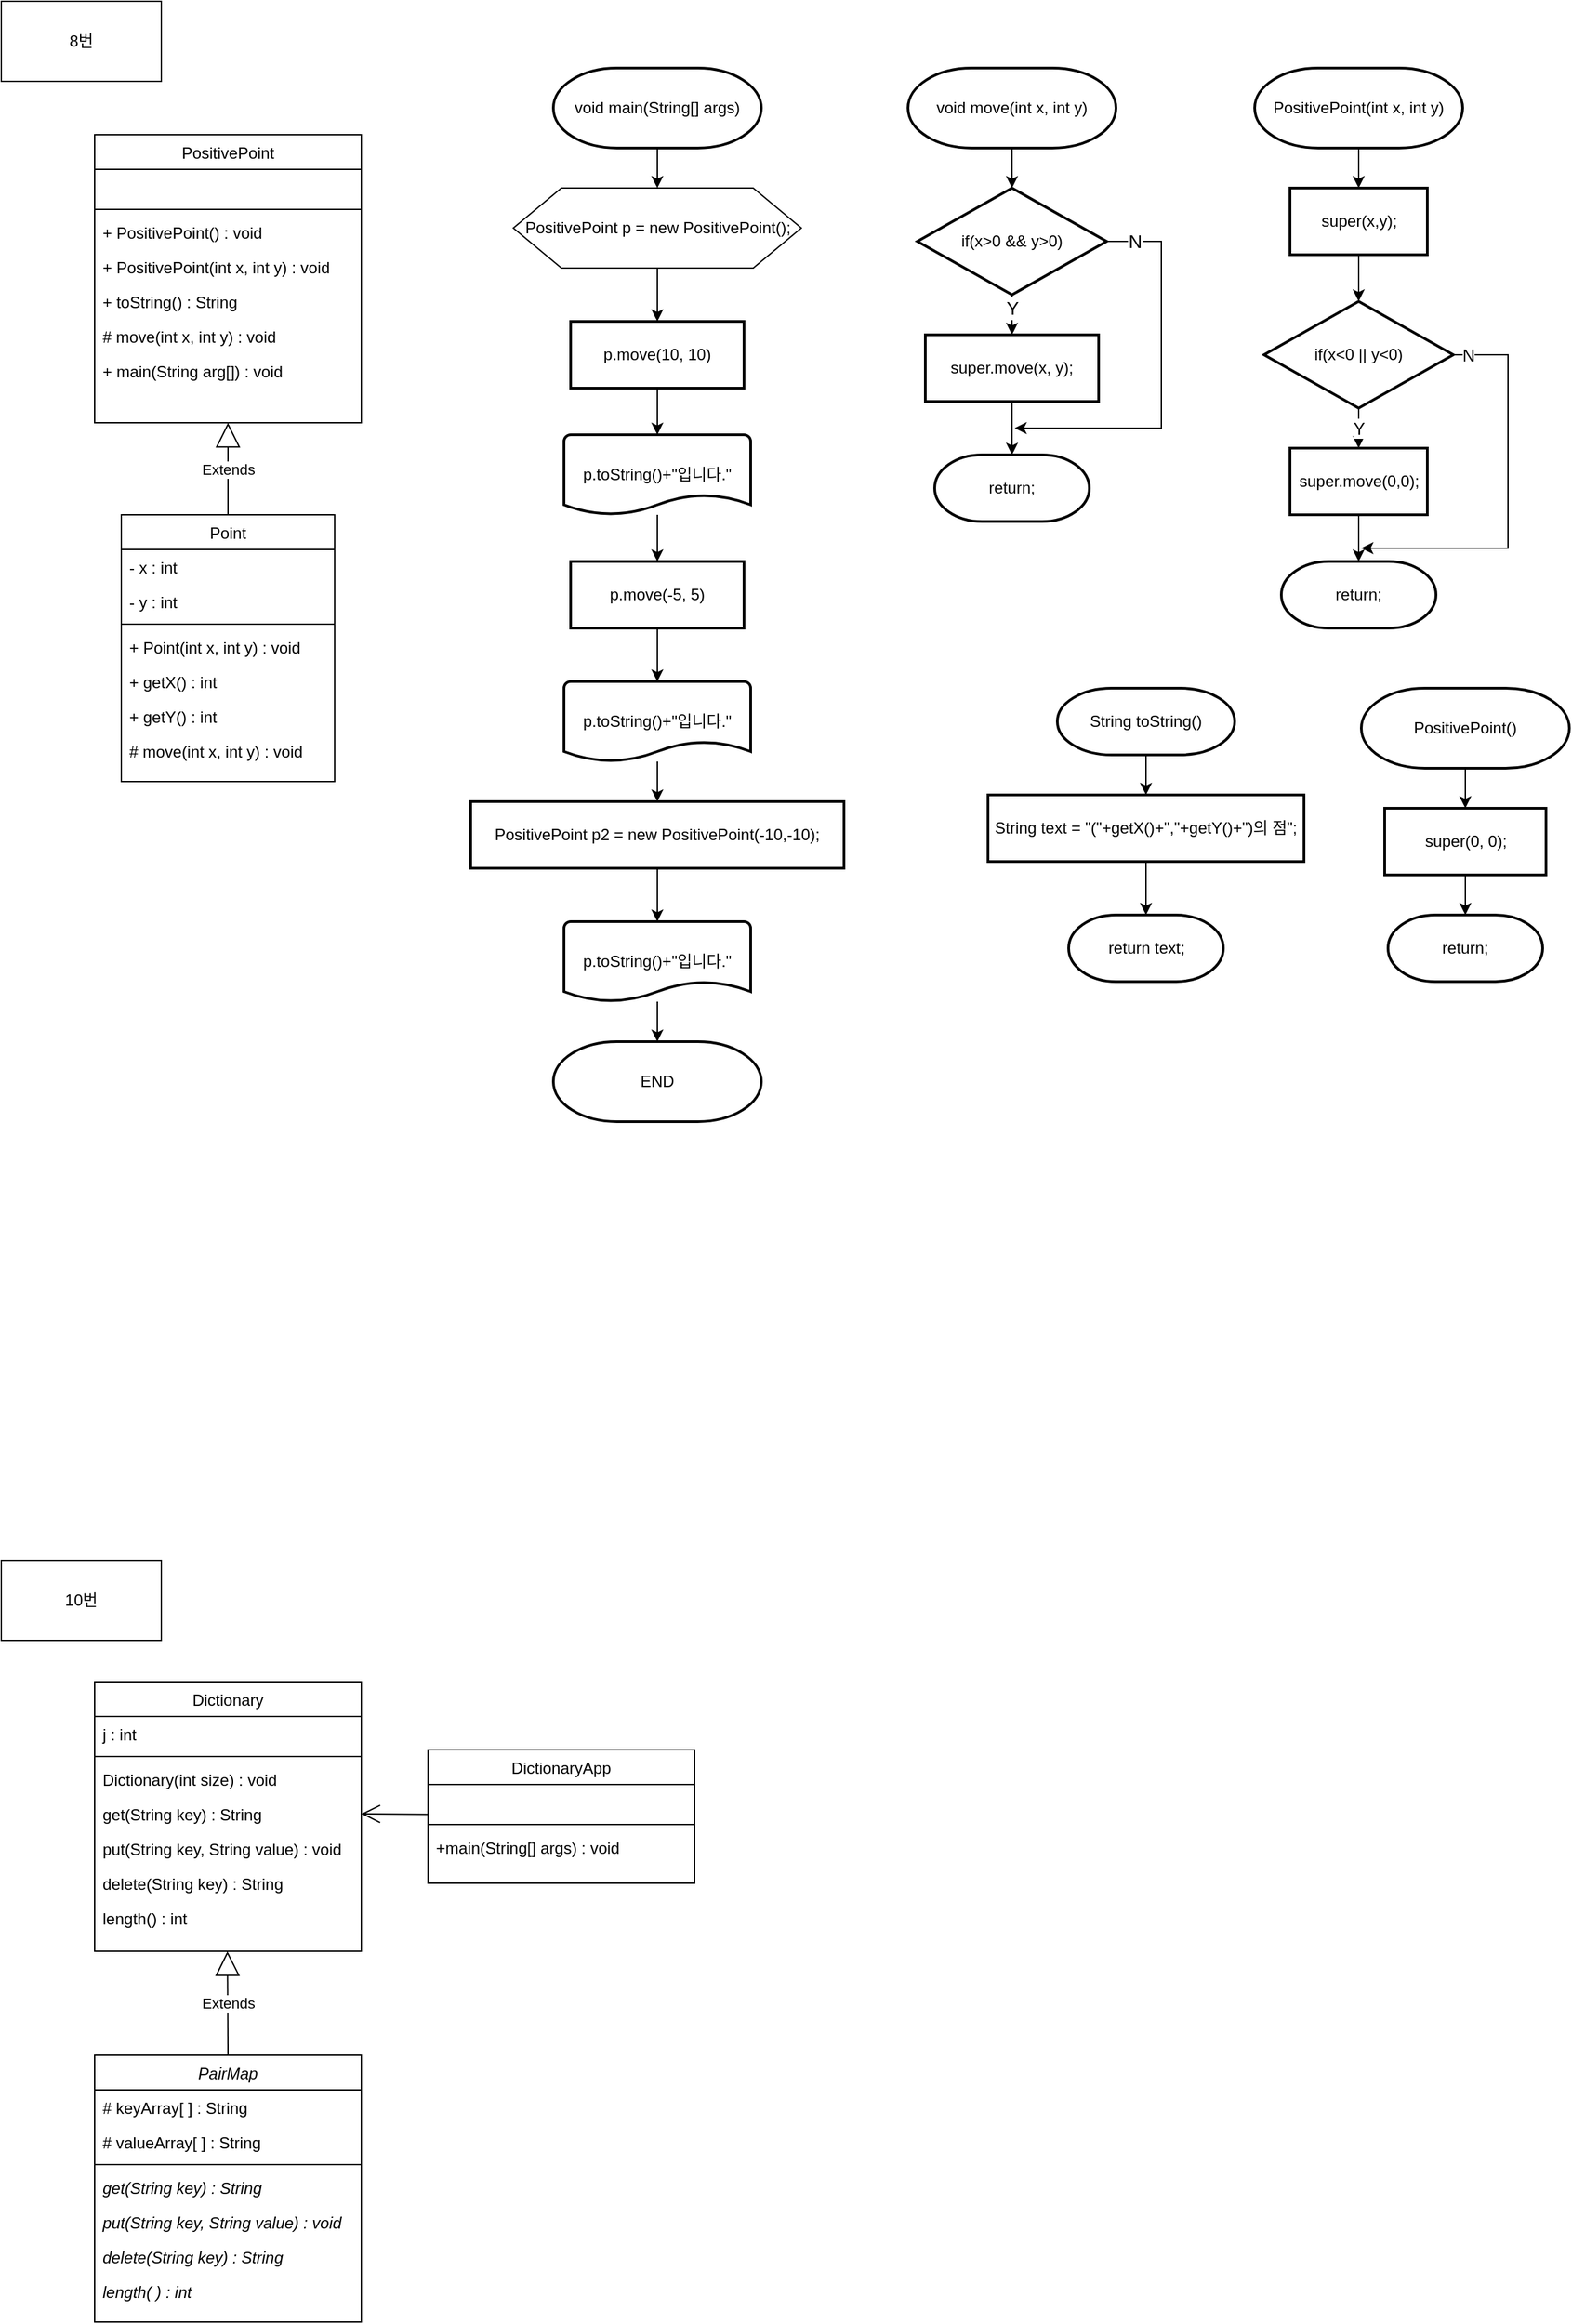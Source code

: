 <mxfile version="14.5.7" type="github">
  <diagram id="C5RBs43oDa-KdzZeNtuy" name="Page-1">
    <mxGraphModel dx="942" dy="719" grid="1" gridSize="10" guides="1" tooltips="1" connect="1" arrows="1" fold="1" page="1" pageScale="1" pageWidth="827" pageHeight="1169" math="0" shadow="0">
      <root>
        <mxCell id="WIyWlLk6GJQsqaUBKTNV-0" />
        <mxCell id="WIyWlLk6GJQsqaUBKTNV-1" parent="WIyWlLk6GJQsqaUBKTNV-0" />
        <mxCell id="zkfFHV4jXpPFQw0GAbJ--0" value="Point" style="swimlane;fontStyle=0;align=center;verticalAlign=top;childLayout=stackLayout;horizontal=1;startSize=26;horizontalStack=0;resizeParent=1;resizeLast=0;collapsible=1;marginBottom=0;rounded=0;shadow=0;strokeWidth=1;" parent="WIyWlLk6GJQsqaUBKTNV-1" vertex="1">
          <mxGeometry x="90" y="385" width="160" height="200" as="geometry">
            <mxRectangle x="230" y="140" width="160" height="26" as="alternateBounds" />
          </mxGeometry>
        </mxCell>
        <mxCell id="zkfFHV4jXpPFQw0GAbJ--1" value="- x : int" style="text;align=left;verticalAlign=top;spacingLeft=4;spacingRight=4;overflow=hidden;rotatable=0;points=[[0,0.5],[1,0.5]];portConstraint=eastwest;" parent="zkfFHV4jXpPFQw0GAbJ--0" vertex="1">
          <mxGeometry y="26" width="160" height="26" as="geometry" />
        </mxCell>
        <mxCell id="zkfFHV4jXpPFQw0GAbJ--2" value="- y : int" style="text;align=left;verticalAlign=top;spacingLeft=4;spacingRight=4;overflow=hidden;rotatable=0;points=[[0,0.5],[1,0.5]];portConstraint=eastwest;rounded=0;shadow=0;html=0;" parent="zkfFHV4jXpPFQw0GAbJ--0" vertex="1">
          <mxGeometry y="52" width="160" height="26" as="geometry" />
        </mxCell>
        <mxCell id="zkfFHV4jXpPFQw0GAbJ--4" value="" style="line;html=1;strokeWidth=1;align=left;verticalAlign=middle;spacingTop=-1;spacingLeft=3;spacingRight=3;rotatable=0;labelPosition=right;points=[];portConstraint=eastwest;" parent="zkfFHV4jXpPFQw0GAbJ--0" vertex="1">
          <mxGeometry y="78" width="160" height="8" as="geometry" />
        </mxCell>
        <mxCell id="zkfFHV4jXpPFQw0GAbJ--5" value="+ Point(int x, int y) : void" style="text;align=left;verticalAlign=top;spacingLeft=4;spacingRight=4;overflow=hidden;rotatable=0;points=[[0,0.5],[1,0.5]];portConstraint=eastwest;" parent="zkfFHV4jXpPFQw0GAbJ--0" vertex="1">
          <mxGeometry y="86" width="160" height="26" as="geometry" />
        </mxCell>
        <mxCell id="0k9gRMVNHn8rNFPeQq0J-1" value="+ getX() : int" style="text;align=left;verticalAlign=top;spacingLeft=4;spacingRight=4;overflow=hidden;rotatable=0;points=[[0,0.5],[1,0.5]];portConstraint=eastwest;" parent="zkfFHV4jXpPFQw0GAbJ--0" vertex="1">
          <mxGeometry y="112" width="160" height="26" as="geometry" />
        </mxCell>
        <mxCell id="0k9gRMVNHn8rNFPeQq0J-2" value="+ getY() : int" style="text;align=left;verticalAlign=top;spacingLeft=4;spacingRight=4;overflow=hidden;rotatable=0;points=[[0,0.5],[1,0.5]];portConstraint=eastwest;" parent="zkfFHV4jXpPFQw0GAbJ--0" vertex="1">
          <mxGeometry y="138" width="160" height="26" as="geometry" />
        </mxCell>
        <mxCell id="0k9gRMVNHn8rNFPeQq0J-0" value="# move(int x, int y) : void" style="text;align=left;verticalAlign=top;spacingLeft=4;spacingRight=4;overflow=hidden;rotatable=0;points=[[0,0.5],[1,0.5]];portConstraint=eastwest;" parent="zkfFHV4jXpPFQw0GAbJ--0" vertex="1">
          <mxGeometry y="164" width="160" height="26" as="geometry" />
        </mxCell>
        <mxCell id="0k9gRMVNHn8rNFPeQq0J-3" value="PositivePoint" style="swimlane;fontStyle=0;align=center;verticalAlign=top;childLayout=stackLayout;horizontal=1;startSize=26;horizontalStack=0;resizeParent=1;resizeLast=0;collapsible=1;marginBottom=0;rounded=0;shadow=0;strokeWidth=1;" parent="WIyWlLk6GJQsqaUBKTNV-1" vertex="1">
          <mxGeometry x="70" y="100" width="200" height="216" as="geometry">
            <mxRectangle x="230" y="140" width="160" height="26" as="alternateBounds" />
          </mxGeometry>
        </mxCell>
        <mxCell id="0k9gRMVNHn8rNFPeQq0J-5" value=" " style="text;align=left;verticalAlign=top;spacingLeft=4;spacingRight=4;overflow=hidden;rotatable=0;points=[[0,0.5],[1,0.5]];portConstraint=eastwest;rounded=0;shadow=0;html=0;" parent="0k9gRMVNHn8rNFPeQq0J-3" vertex="1">
          <mxGeometry y="26" width="200" height="26" as="geometry" />
        </mxCell>
        <mxCell id="0k9gRMVNHn8rNFPeQq0J-6" value="" style="line;html=1;strokeWidth=1;align=left;verticalAlign=middle;spacingTop=-1;spacingLeft=3;spacingRight=3;rotatable=0;labelPosition=right;points=[];portConstraint=eastwest;" parent="0k9gRMVNHn8rNFPeQq0J-3" vertex="1">
          <mxGeometry y="52" width="200" height="8" as="geometry" />
        </mxCell>
        <mxCell id="0k9gRMVNHn8rNFPeQq0J-7" value="+ PositivePoint() : void" style="text;align=left;verticalAlign=top;spacingLeft=4;spacingRight=4;overflow=hidden;rotatable=0;points=[[0,0.5],[1,0.5]];portConstraint=eastwest;" parent="0k9gRMVNHn8rNFPeQq0J-3" vertex="1">
          <mxGeometry y="60" width="200" height="26" as="geometry" />
        </mxCell>
        <mxCell id="0k9gRMVNHn8rNFPeQq0J-8" value="+ PositivePoint(int x, int y) : void" style="text;align=left;verticalAlign=top;spacingLeft=4;spacingRight=4;overflow=hidden;rotatable=0;points=[[0,0.5],[1,0.5]];portConstraint=eastwest;" parent="0k9gRMVNHn8rNFPeQq0J-3" vertex="1">
          <mxGeometry y="86" width="200" height="26" as="geometry" />
        </mxCell>
        <mxCell id="0k9gRMVNHn8rNFPeQq0J-9" value="+ toString() : String" style="text;align=left;verticalAlign=top;spacingLeft=4;spacingRight=4;overflow=hidden;rotatable=0;points=[[0,0.5],[1,0.5]];portConstraint=eastwest;" parent="0k9gRMVNHn8rNFPeQq0J-3" vertex="1">
          <mxGeometry y="112" width="200" height="26" as="geometry" />
        </mxCell>
        <mxCell id="0k9gRMVNHn8rNFPeQq0J-10" value="# move(int x, int y) : void" style="text;align=left;verticalAlign=top;spacingLeft=4;spacingRight=4;overflow=hidden;rotatable=0;points=[[0,0.5],[1,0.5]];portConstraint=eastwest;" parent="0k9gRMVNHn8rNFPeQq0J-3" vertex="1">
          <mxGeometry y="138" width="200" height="26" as="geometry" />
        </mxCell>
        <mxCell id="0k9gRMVNHn8rNFPeQq0J-11" value="+ main(String arg[]) : void" style="text;align=left;verticalAlign=top;spacingLeft=4;spacingRight=4;overflow=hidden;rotatable=0;points=[[0,0.5],[1,0.5]];portConstraint=eastwest;" parent="0k9gRMVNHn8rNFPeQq0J-3" vertex="1">
          <mxGeometry y="164" width="200" height="26" as="geometry" />
        </mxCell>
        <mxCell id="0k9gRMVNHn8rNFPeQq0J-13" value="Extends" style="endArrow=block;endSize=16;endFill=0;html=1;entryX=0.5;entryY=1;entryDx=0;entryDy=0;exitX=0.5;exitY=0;exitDx=0;exitDy=0;" parent="WIyWlLk6GJQsqaUBKTNV-1" source="zkfFHV4jXpPFQw0GAbJ--0" target="0k9gRMVNHn8rNFPeQq0J-3" edge="1">
          <mxGeometry width="160" relative="1" as="geometry">
            <mxPoint x="330" y="550" as="sourcePoint" />
            <mxPoint x="490" y="550" as="targetPoint" />
          </mxGeometry>
        </mxCell>
        <mxCell id="0k9gRMVNHn8rNFPeQq0J-24" value="" style="edgeStyle=orthogonalEdgeStyle;rounded=0;orthogonalLoop=1;jettySize=auto;html=1;" parent="WIyWlLk6GJQsqaUBKTNV-1" source="0k9gRMVNHn8rNFPeQq0J-14" target="0k9gRMVNHn8rNFPeQq0J-15" edge="1">
          <mxGeometry relative="1" as="geometry" />
        </mxCell>
        <mxCell id="0k9gRMVNHn8rNFPeQq0J-14" value="void main(String[] args)" style="strokeWidth=2;html=1;shape=mxgraph.flowchart.terminator;whiteSpace=wrap;align=center;" parent="WIyWlLk6GJQsqaUBKTNV-1" vertex="1">
          <mxGeometry x="414" y="50" width="156" height="60" as="geometry" />
        </mxCell>
        <mxCell id="0k9gRMVNHn8rNFPeQq0J-25" value="" style="edgeStyle=orthogonalEdgeStyle;rounded=0;orthogonalLoop=1;jettySize=auto;html=1;" parent="WIyWlLk6GJQsqaUBKTNV-1" source="0k9gRMVNHn8rNFPeQq0J-15" target="0k9gRMVNHn8rNFPeQq0J-16" edge="1">
          <mxGeometry relative="1" as="geometry" />
        </mxCell>
        <mxCell id="0k9gRMVNHn8rNFPeQq0J-15" value="PositivePoint p = new PositivePoint();" style="verticalLabelPosition=middle;verticalAlign=middle;html=1;shape=hexagon;perimeter=hexagonPerimeter2;arcSize=6;size=0.167;align=center;labelPosition=center;" parent="WIyWlLk6GJQsqaUBKTNV-1" vertex="1">
          <mxGeometry x="384" y="140" width="216" height="60" as="geometry" />
        </mxCell>
        <mxCell id="0k9gRMVNHn8rNFPeQq0J-26" value="" style="edgeStyle=orthogonalEdgeStyle;rounded=0;orthogonalLoop=1;jettySize=auto;html=1;" parent="WIyWlLk6GJQsqaUBKTNV-1" source="0k9gRMVNHn8rNFPeQq0J-16" target="0k9gRMVNHn8rNFPeQq0J-19" edge="1">
          <mxGeometry relative="1" as="geometry" />
        </mxCell>
        <mxCell id="0k9gRMVNHn8rNFPeQq0J-16" value="p.move(10, 10)" style="rounded=1;whiteSpace=wrap;html=1;absoluteArcSize=1;arcSize=0;strokeWidth=2;align=center;" parent="WIyWlLk6GJQsqaUBKTNV-1" vertex="1">
          <mxGeometry x="427" y="240" width="130" height="50" as="geometry" />
        </mxCell>
        <mxCell id="0k9gRMVNHn8rNFPeQq0J-28" value="" style="edgeStyle=orthogonalEdgeStyle;rounded=0;orthogonalLoop=1;jettySize=auto;html=1;" parent="WIyWlLk6GJQsqaUBKTNV-1" source="0k9gRMVNHn8rNFPeQq0J-17" target="0k9gRMVNHn8rNFPeQq0J-20" edge="1">
          <mxGeometry relative="1" as="geometry" />
        </mxCell>
        <mxCell id="0k9gRMVNHn8rNFPeQq0J-17" value="p.move(-5, 5)" style="rounded=1;whiteSpace=wrap;html=1;absoluteArcSize=1;arcSize=0;strokeWidth=2;align=center;" parent="WIyWlLk6GJQsqaUBKTNV-1" vertex="1">
          <mxGeometry x="427" y="420" width="130" height="50" as="geometry" />
        </mxCell>
        <mxCell id="0k9gRMVNHn8rNFPeQq0J-29" value="" style="edgeStyle=orthogonalEdgeStyle;rounded=0;orthogonalLoop=1;jettySize=auto;html=1;" parent="WIyWlLk6GJQsqaUBKTNV-1" source="0k9gRMVNHn8rNFPeQq0J-18" target="0k9gRMVNHn8rNFPeQq0J-22" edge="1">
          <mxGeometry relative="1" as="geometry" />
        </mxCell>
        <mxCell id="0k9gRMVNHn8rNFPeQq0J-18" value="PositivePoint p2 = new PositivePoint(-10,-10);" style="rounded=1;whiteSpace=wrap;html=1;absoluteArcSize=1;arcSize=0;strokeWidth=2;align=center;" parent="WIyWlLk6GJQsqaUBKTNV-1" vertex="1">
          <mxGeometry x="352" y="600" width="280" height="50" as="geometry" />
        </mxCell>
        <mxCell id="0k9gRMVNHn8rNFPeQq0J-27" value="" style="edgeStyle=orthogonalEdgeStyle;rounded=0;orthogonalLoop=1;jettySize=auto;html=1;" parent="WIyWlLk6GJQsqaUBKTNV-1" source="0k9gRMVNHn8rNFPeQq0J-19" target="0k9gRMVNHn8rNFPeQq0J-17" edge="1">
          <mxGeometry relative="1" as="geometry" />
        </mxCell>
        <mxCell id="0k9gRMVNHn8rNFPeQq0J-19" value="p.toString()+&quot;입니다.&quot;" style="strokeWidth=2;html=1;shape=mxgraph.flowchart.document2;whiteSpace=wrap;size=0.25;align=center;" parent="WIyWlLk6GJQsqaUBKTNV-1" vertex="1">
          <mxGeometry x="422" y="325" width="140" height="60" as="geometry" />
        </mxCell>
        <mxCell id="0k9gRMVNHn8rNFPeQq0J-21" value="" style="edgeStyle=orthogonalEdgeStyle;rounded=0;orthogonalLoop=1;jettySize=auto;html=1;" parent="WIyWlLk6GJQsqaUBKTNV-1" source="0k9gRMVNHn8rNFPeQq0J-20" target="0k9gRMVNHn8rNFPeQq0J-18" edge="1">
          <mxGeometry relative="1" as="geometry" />
        </mxCell>
        <mxCell id="0k9gRMVNHn8rNFPeQq0J-20" value="p.toString()+&quot;입니다.&quot;" style="strokeWidth=2;html=1;shape=mxgraph.flowchart.document2;whiteSpace=wrap;size=0.25;align=center;" parent="WIyWlLk6GJQsqaUBKTNV-1" vertex="1">
          <mxGeometry x="422" y="510" width="140" height="60" as="geometry" />
        </mxCell>
        <mxCell id="0k9gRMVNHn8rNFPeQq0J-30" value="" style="edgeStyle=orthogonalEdgeStyle;rounded=0;orthogonalLoop=1;jettySize=auto;html=1;" parent="WIyWlLk6GJQsqaUBKTNV-1" source="0k9gRMVNHn8rNFPeQq0J-22" target="0k9gRMVNHn8rNFPeQq0J-23" edge="1">
          <mxGeometry relative="1" as="geometry" />
        </mxCell>
        <mxCell id="0k9gRMVNHn8rNFPeQq0J-22" value="p.toString()+&quot;입니다.&quot;" style="strokeWidth=2;html=1;shape=mxgraph.flowchart.document2;whiteSpace=wrap;size=0.25;align=center;" parent="WIyWlLk6GJQsqaUBKTNV-1" vertex="1">
          <mxGeometry x="422" y="690" width="140" height="60" as="geometry" />
        </mxCell>
        <mxCell id="0k9gRMVNHn8rNFPeQq0J-23" value="END" style="strokeWidth=2;html=1;shape=mxgraph.flowchart.terminator;whiteSpace=wrap;align=center;" parent="WIyWlLk6GJQsqaUBKTNV-1" vertex="1">
          <mxGeometry x="414" y="780" width="156" height="60" as="geometry" />
        </mxCell>
        <mxCell id="0k9gRMVNHn8rNFPeQq0J-31" value="8번" style="rounded=0;whiteSpace=wrap;html=1;align=center;" parent="WIyWlLk6GJQsqaUBKTNV-1" vertex="1">
          <mxGeometry width="120" height="60" as="geometry" />
        </mxCell>
        <mxCell id="0k9gRMVNHn8rNFPeQq0J-32" value="10번" style="rounded=0;whiteSpace=wrap;html=1;align=center;" parent="WIyWlLk6GJQsqaUBKTNV-1" vertex="1">
          <mxGeometry y="1169" width="120" height="60" as="geometry" />
        </mxCell>
        <mxCell id="0k9gRMVNHn8rNFPeQq0J-33" value="PairMap" style="swimlane;fontStyle=2;align=center;verticalAlign=top;childLayout=stackLayout;horizontal=1;startSize=26;horizontalStack=0;resizeParent=1;resizeLast=0;collapsible=1;marginBottom=0;rounded=0;shadow=0;strokeWidth=1;" parent="WIyWlLk6GJQsqaUBKTNV-1" vertex="1">
          <mxGeometry x="70" y="1540" width="200" height="200" as="geometry">
            <mxRectangle x="230" y="140" width="160" height="26" as="alternateBounds" />
          </mxGeometry>
        </mxCell>
        <mxCell id="0k9gRMVNHn8rNFPeQq0J-34" value="# keyArray[ ] : String" style="text;align=left;verticalAlign=top;spacingLeft=4;spacingRight=4;overflow=hidden;rotatable=0;points=[[0,0.5],[1,0.5]];portConstraint=eastwest;rounded=0;shadow=0;html=0;" parent="0k9gRMVNHn8rNFPeQq0J-33" vertex="1">
          <mxGeometry y="26" width="200" height="26" as="geometry" />
        </mxCell>
        <mxCell id="0k9gRMVNHn8rNFPeQq0J-57" value="# valueArray[ ] : String" style="text;align=left;verticalAlign=top;spacingLeft=4;spacingRight=4;overflow=hidden;rotatable=0;points=[[0,0.5],[1,0.5]];portConstraint=eastwest;" parent="0k9gRMVNHn8rNFPeQq0J-33" vertex="1">
          <mxGeometry y="52" width="200" height="26" as="geometry" />
        </mxCell>
        <mxCell id="0k9gRMVNHn8rNFPeQq0J-35" value="" style="line;html=1;strokeWidth=1;align=left;verticalAlign=middle;spacingTop=-1;spacingLeft=3;spacingRight=3;rotatable=0;labelPosition=right;points=[];portConstraint=eastwest;" parent="0k9gRMVNHn8rNFPeQq0J-33" vertex="1">
          <mxGeometry y="78" width="200" height="8" as="geometry" />
        </mxCell>
        <mxCell id="0k9gRMVNHn8rNFPeQq0J-36" value="get(String key) : String" style="text;align=left;verticalAlign=top;spacingLeft=4;spacingRight=4;overflow=hidden;rotatable=0;points=[[0,0.5],[1,0.5]];portConstraint=eastwest;fontStyle=2" parent="0k9gRMVNHn8rNFPeQq0J-33" vertex="1">
          <mxGeometry y="86" width="200" height="26" as="geometry" />
        </mxCell>
        <mxCell id="0k9gRMVNHn8rNFPeQq0J-37" value="put(String key, String value) : void" style="text;align=left;verticalAlign=top;spacingLeft=4;spacingRight=4;overflow=hidden;rotatable=0;points=[[0,0.5],[1,0.5]];portConstraint=eastwest;fontStyle=2" parent="0k9gRMVNHn8rNFPeQq0J-33" vertex="1">
          <mxGeometry y="112" width="200" height="26" as="geometry" />
        </mxCell>
        <mxCell id="0k9gRMVNHn8rNFPeQq0J-38" value="delete(String key) : String" style="text;align=left;verticalAlign=top;spacingLeft=4;spacingRight=4;overflow=hidden;rotatable=0;points=[[0,0.5],[1,0.5]];portConstraint=eastwest;fontStyle=2" parent="0k9gRMVNHn8rNFPeQq0J-33" vertex="1">
          <mxGeometry y="138" width="200" height="26" as="geometry" />
        </mxCell>
        <mxCell id="0k9gRMVNHn8rNFPeQq0J-39" value="length( ) : int" style="text;align=left;verticalAlign=top;spacingLeft=4;spacingRight=4;overflow=hidden;rotatable=0;points=[[0,0.5],[1,0.5]];portConstraint=eastwest;fontStyle=2" parent="0k9gRMVNHn8rNFPeQq0J-33" vertex="1">
          <mxGeometry y="164" width="200" height="26" as="geometry" />
        </mxCell>
        <mxCell id="0k9gRMVNHn8rNFPeQq0J-41" value="DictionaryApp" style="swimlane;fontStyle=0;align=center;verticalAlign=top;childLayout=stackLayout;horizontal=1;startSize=26;horizontalStack=0;resizeParent=1;resizeLast=0;collapsible=1;marginBottom=0;rounded=0;shadow=0;strokeWidth=1;" parent="WIyWlLk6GJQsqaUBKTNV-1" vertex="1">
          <mxGeometry x="320" y="1311" width="200" height="100" as="geometry">
            <mxRectangle x="230" y="140" width="160" height="26" as="alternateBounds" />
          </mxGeometry>
        </mxCell>
        <mxCell id="0k9gRMVNHn8rNFPeQq0J-42" value=" " style="text;align=left;verticalAlign=top;spacingLeft=4;spacingRight=4;overflow=hidden;rotatable=0;points=[[0,0.5],[1,0.5]];portConstraint=eastwest;rounded=0;shadow=0;html=0;" parent="0k9gRMVNHn8rNFPeQq0J-41" vertex="1">
          <mxGeometry y="26" width="200" height="26" as="geometry" />
        </mxCell>
        <mxCell id="0k9gRMVNHn8rNFPeQq0J-43" value="" style="line;html=1;strokeWidth=1;align=left;verticalAlign=middle;spacingTop=-1;spacingLeft=3;spacingRight=3;rotatable=0;labelPosition=right;points=[];portConstraint=eastwest;" parent="0k9gRMVNHn8rNFPeQq0J-41" vertex="1">
          <mxGeometry y="52" width="200" height="8" as="geometry" />
        </mxCell>
        <mxCell id="0k9gRMVNHn8rNFPeQq0J-44" value="+main(String[] args) : void" style="text;align=left;verticalAlign=top;spacingLeft=4;spacingRight=4;overflow=hidden;rotatable=0;points=[[0,0.5],[1,0.5]];portConstraint=eastwest;" parent="0k9gRMVNHn8rNFPeQq0J-41" vertex="1">
          <mxGeometry y="60" width="200" height="26" as="geometry" />
        </mxCell>
        <mxCell id="0k9gRMVNHn8rNFPeQq0J-49" value="Dictionary" style="swimlane;fontStyle=0;align=center;verticalAlign=top;childLayout=stackLayout;horizontal=1;startSize=26;horizontalStack=0;resizeParent=1;resizeLast=0;collapsible=1;marginBottom=0;rounded=0;shadow=0;strokeWidth=1;" parent="WIyWlLk6GJQsqaUBKTNV-1" vertex="1">
          <mxGeometry x="70" y="1260" width="200" height="202" as="geometry">
            <mxRectangle x="230" y="140" width="160" height="26" as="alternateBounds" />
          </mxGeometry>
        </mxCell>
        <mxCell id="0k9gRMVNHn8rNFPeQq0J-50" value="j : int " style="text;align=left;verticalAlign=top;spacingLeft=4;spacingRight=4;overflow=hidden;rotatable=0;points=[[0,0.5],[1,0.5]];portConstraint=eastwest;rounded=0;shadow=0;html=0;" parent="0k9gRMVNHn8rNFPeQq0J-49" vertex="1">
          <mxGeometry y="26" width="200" height="26" as="geometry" />
        </mxCell>
        <mxCell id="0k9gRMVNHn8rNFPeQq0J-51" value="" style="line;html=1;strokeWidth=1;align=left;verticalAlign=middle;spacingTop=-1;spacingLeft=3;spacingRight=3;rotatable=0;labelPosition=right;points=[];portConstraint=eastwest;" parent="0k9gRMVNHn8rNFPeQq0J-49" vertex="1">
          <mxGeometry y="52" width="200" height="8" as="geometry" />
        </mxCell>
        <mxCell id="0k9gRMVNHn8rNFPeQq0J-52" value="Dictionary(int size) : void" style="text;align=left;verticalAlign=top;spacingLeft=4;spacingRight=4;overflow=hidden;rotatable=0;points=[[0,0.5],[1,0.5]];portConstraint=eastwest;" parent="0k9gRMVNHn8rNFPeQq0J-49" vertex="1">
          <mxGeometry y="60" width="200" height="26" as="geometry" />
        </mxCell>
        <mxCell id="0k9gRMVNHn8rNFPeQq0J-53" value="get(String key) : String" style="text;align=left;verticalAlign=top;spacingLeft=4;spacingRight=4;overflow=hidden;rotatable=0;points=[[0,0.5],[1,0.5]];portConstraint=eastwest;" parent="0k9gRMVNHn8rNFPeQq0J-49" vertex="1">
          <mxGeometry y="86" width="200" height="26" as="geometry" />
        </mxCell>
        <mxCell id="0k9gRMVNHn8rNFPeQq0J-54" value="put(String key, String value) : void" style="text;align=left;verticalAlign=top;spacingLeft=4;spacingRight=4;overflow=hidden;rotatable=0;points=[[0,0.5],[1,0.5]];portConstraint=eastwest;" parent="0k9gRMVNHn8rNFPeQq0J-49" vertex="1">
          <mxGeometry y="112" width="200" height="26" as="geometry" />
        </mxCell>
        <mxCell id="0k9gRMVNHn8rNFPeQq0J-55" value="delete(String key) : String" style="text;align=left;verticalAlign=top;spacingLeft=4;spacingRight=4;overflow=hidden;rotatable=0;points=[[0,0.5],[1,0.5]];portConstraint=eastwest;" parent="0k9gRMVNHn8rNFPeQq0J-49" vertex="1">
          <mxGeometry y="138" width="200" height="26" as="geometry" />
        </mxCell>
        <mxCell id="0k9gRMVNHn8rNFPeQq0J-56" value="length() : int" style="text;align=left;verticalAlign=top;spacingLeft=4;spacingRight=4;overflow=hidden;rotatable=0;points=[[0,0.5],[1,0.5]];portConstraint=eastwest;" parent="0k9gRMVNHn8rNFPeQq0J-49" vertex="1">
          <mxGeometry y="164" width="200" height="26" as="geometry" />
        </mxCell>
        <mxCell id="0k9gRMVNHn8rNFPeQq0J-59" value="Extends" style="endArrow=block;endSize=16;endFill=0;html=1;entryX=0.5;entryY=1;entryDx=0;entryDy=0;exitX=0.5;exitY=0;exitDx=0;exitDy=0;" parent="WIyWlLk6GJQsqaUBKTNV-1" source="0k9gRMVNHn8rNFPeQq0J-33" edge="1">
          <mxGeometry width="160" relative="1" as="geometry">
            <mxPoint x="169.58" y="1531" as="sourcePoint" />
            <mxPoint x="169.58" y="1462" as="targetPoint" />
          </mxGeometry>
        </mxCell>
        <mxCell id="0k9gRMVNHn8rNFPeQq0J-60" value="" style="endArrow=open;endFill=1;endSize=12;html=1;entryX=1;entryY=0.5;entryDx=0;entryDy=0;exitX=0.003;exitY=0.859;exitDx=0;exitDy=0;exitPerimeter=0;" parent="WIyWlLk6GJQsqaUBKTNV-1" source="0k9gRMVNHn8rNFPeQq0J-42" target="0k9gRMVNHn8rNFPeQq0J-53" edge="1">
          <mxGeometry width="160" relative="1" as="geometry">
            <mxPoint x="280" y="1440" as="sourcePoint" />
            <mxPoint x="440" y="1440" as="targetPoint" />
          </mxGeometry>
        </mxCell>
        <mxCell id="3i_ZBGbp_rZrThl5x6ZG-4" value="" style="edgeStyle=orthogonalEdgeStyle;rounded=0;orthogonalLoop=1;jettySize=auto;html=1;" edge="1" parent="WIyWlLk6GJQsqaUBKTNV-1" source="3i_ZBGbp_rZrThl5x6ZG-0" target="3i_ZBGbp_rZrThl5x6ZG-1">
          <mxGeometry relative="1" as="geometry" />
        </mxCell>
        <mxCell id="3i_ZBGbp_rZrThl5x6ZG-0" value="void move(int x, int y)" style="strokeWidth=2;html=1;shape=mxgraph.flowchart.terminator;whiteSpace=wrap;align=center;" vertex="1" parent="WIyWlLk6GJQsqaUBKTNV-1">
          <mxGeometry x="680" y="50" width="156" height="60" as="geometry" />
        </mxCell>
        <mxCell id="3i_ZBGbp_rZrThl5x6ZG-5" value="Y" style="edgeStyle=orthogonalEdgeStyle;rounded=0;orthogonalLoop=1;jettySize=auto;html=1;fontSize=14;" edge="1" parent="WIyWlLk6GJQsqaUBKTNV-1" source="3i_ZBGbp_rZrThl5x6ZG-1" target="3i_ZBGbp_rZrThl5x6ZG-2">
          <mxGeometry x="0.2" relative="1" as="geometry">
            <mxPoint as="offset" />
          </mxGeometry>
        </mxCell>
        <mxCell id="3i_ZBGbp_rZrThl5x6ZG-7" value="N" style="edgeStyle=orthogonalEdgeStyle;rounded=0;orthogonalLoop=1;jettySize=auto;html=1;fontSize=14;" edge="1" parent="WIyWlLk6GJQsqaUBKTNV-1" source="3i_ZBGbp_rZrThl5x6ZG-1">
          <mxGeometry x="-0.856" relative="1" as="geometry">
            <mxPoint x="760" y="320" as="targetPoint" />
            <Array as="points">
              <mxPoint x="870" y="180" />
              <mxPoint x="870" y="320" />
            </Array>
            <mxPoint as="offset" />
          </mxGeometry>
        </mxCell>
        <mxCell id="3i_ZBGbp_rZrThl5x6ZG-1" value="if(x&gt;0 &amp;&amp; y&gt;0)" style="strokeWidth=2;html=1;shape=mxgraph.flowchart.decision;whiteSpace=wrap;" vertex="1" parent="WIyWlLk6GJQsqaUBKTNV-1">
          <mxGeometry x="687" y="140" width="142" height="80" as="geometry" />
        </mxCell>
        <mxCell id="3i_ZBGbp_rZrThl5x6ZG-6" value="" style="edgeStyle=orthogonalEdgeStyle;rounded=0;orthogonalLoop=1;jettySize=auto;html=1;" edge="1" parent="WIyWlLk6GJQsqaUBKTNV-1" source="3i_ZBGbp_rZrThl5x6ZG-2" target="3i_ZBGbp_rZrThl5x6ZG-3">
          <mxGeometry relative="1" as="geometry" />
        </mxCell>
        <mxCell id="3i_ZBGbp_rZrThl5x6ZG-2" value="super.move(x, y);" style="rounded=1;whiteSpace=wrap;html=1;absoluteArcSize=1;arcSize=0;strokeWidth=2;align=center;" vertex="1" parent="WIyWlLk6GJQsqaUBKTNV-1">
          <mxGeometry x="693" y="250" width="130" height="50" as="geometry" />
        </mxCell>
        <mxCell id="3i_ZBGbp_rZrThl5x6ZG-3" value="return;" style="strokeWidth=2;html=1;shape=mxgraph.flowchart.terminator;whiteSpace=wrap;align=center;" vertex="1" parent="WIyWlLk6GJQsqaUBKTNV-1">
          <mxGeometry x="700" y="340" width="116" height="50" as="geometry" />
        </mxCell>
        <mxCell id="3i_ZBGbp_rZrThl5x6ZG-13" value="" style="edgeStyle=orthogonalEdgeStyle;rounded=0;orthogonalLoop=1;jettySize=auto;html=1;strokeWidth=1;fontSize=11;" edge="1" parent="WIyWlLk6GJQsqaUBKTNV-1" source="3i_ZBGbp_rZrThl5x6ZG-8" target="3i_ZBGbp_rZrThl5x6ZG-9">
          <mxGeometry relative="1" as="geometry" />
        </mxCell>
        <mxCell id="3i_ZBGbp_rZrThl5x6ZG-8" value="String toString()" style="strokeWidth=2;html=1;shape=mxgraph.flowchart.terminator;whiteSpace=wrap;align=center;" vertex="1" parent="WIyWlLk6GJQsqaUBKTNV-1">
          <mxGeometry x="792" y="515" width="133" height="50" as="geometry" />
        </mxCell>
        <mxCell id="3i_ZBGbp_rZrThl5x6ZG-14" value="" style="edgeStyle=orthogonalEdgeStyle;rounded=0;orthogonalLoop=1;jettySize=auto;html=1;strokeWidth=1;fontSize=11;" edge="1" parent="WIyWlLk6GJQsqaUBKTNV-1" source="3i_ZBGbp_rZrThl5x6ZG-9" target="3i_ZBGbp_rZrThl5x6ZG-10">
          <mxGeometry relative="1" as="geometry" />
        </mxCell>
        <mxCell id="3i_ZBGbp_rZrThl5x6ZG-9" value="String text = &quot;(&quot;+getX()+&quot;,&quot;+getY()+&quot;)의 점&quot;;" style="rounded=1;whiteSpace=wrap;html=1;absoluteArcSize=1;arcSize=0;strokeWidth=2;align=center;" vertex="1" parent="WIyWlLk6GJQsqaUBKTNV-1">
          <mxGeometry x="740" y="595" width="237" height="50" as="geometry" />
        </mxCell>
        <mxCell id="3i_ZBGbp_rZrThl5x6ZG-10" value="return text;" style="strokeWidth=2;html=1;shape=mxgraph.flowchart.terminator;whiteSpace=wrap;align=center;" vertex="1" parent="WIyWlLk6GJQsqaUBKTNV-1">
          <mxGeometry x="800.5" y="685" width="116" height="50" as="geometry" />
        </mxCell>
        <mxCell id="3i_ZBGbp_rZrThl5x6ZG-24" style="edgeStyle=orthogonalEdgeStyle;rounded=0;orthogonalLoop=1;jettySize=auto;html=1;entryX=0.5;entryY=0;entryDx=0;entryDy=0;strokeWidth=1;fontSize=10;" edge="1" parent="WIyWlLk6GJQsqaUBKTNV-1" source="3i_ZBGbp_rZrThl5x6ZG-19" target="3i_ZBGbp_rZrThl5x6ZG-20">
          <mxGeometry relative="1" as="geometry" />
        </mxCell>
        <mxCell id="3i_ZBGbp_rZrThl5x6ZG-19" value="PositivePoint(int x, int y)" style="strokeWidth=2;html=1;shape=mxgraph.flowchart.terminator;whiteSpace=wrap;align=center;" vertex="1" parent="WIyWlLk6GJQsqaUBKTNV-1">
          <mxGeometry x="940" y="50" width="156" height="60" as="geometry" />
        </mxCell>
        <mxCell id="3i_ZBGbp_rZrThl5x6ZG-25" value="" style="edgeStyle=orthogonalEdgeStyle;rounded=0;orthogonalLoop=1;jettySize=auto;html=1;strokeWidth=1;fontSize=10;" edge="1" parent="WIyWlLk6GJQsqaUBKTNV-1" source="3i_ZBGbp_rZrThl5x6ZG-20" target="3i_ZBGbp_rZrThl5x6ZG-21">
          <mxGeometry relative="1" as="geometry" />
        </mxCell>
        <mxCell id="3i_ZBGbp_rZrThl5x6ZG-20" value="super(x,y);" style="rounded=1;whiteSpace=wrap;html=1;absoluteArcSize=1;arcSize=0;strokeWidth=2;align=center;" vertex="1" parent="WIyWlLk6GJQsqaUBKTNV-1">
          <mxGeometry x="966.5" y="140" width="103" height="50" as="geometry" />
        </mxCell>
        <mxCell id="3i_ZBGbp_rZrThl5x6ZG-26" value="Y" style="edgeStyle=orthogonalEdgeStyle;rounded=0;orthogonalLoop=1;jettySize=auto;html=1;strokeWidth=1;fontSize=13;" edge="1" parent="WIyWlLk6GJQsqaUBKTNV-1" source="3i_ZBGbp_rZrThl5x6ZG-21" target="3i_ZBGbp_rZrThl5x6ZG-22">
          <mxGeometry relative="1" as="geometry" />
        </mxCell>
        <mxCell id="3i_ZBGbp_rZrThl5x6ZG-29" value="N" style="edgeStyle=orthogonalEdgeStyle;rounded=0;orthogonalLoop=1;jettySize=auto;html=1;strokeWidth=1;fontSize=13;" edge="1" parent="WIyWlLk6GJQsqaUBKTNV-1" source="3i_ZBGbp_rZrThl5x6ZG-21">
          <mxGeometry x="-0.926" relative="1" as="geometry">
            <mxPoint x="1020" y="410" as="targetPoint" />
            <Array as="points">
              <mxPoint x="1130" y="265" />
              <mxPoint x="1130" y="410" />
            </Array>
            <mxPoint as="offset" />
          </mxGeometry>
        </mxCell>
        <mxCell id="3i_ZBGbp_rZrThl5x6ZG-21" value="if(x&amp;lt;0 || y&amp;lt;0)" style="strokeWidth=2;html=1;shape=mxgraph.flowchart.decision;whiteSpace=wrap;" vertex="1" parent="WIyWlLk6GJQsqaUBKTNV-1">
          <mxGeometry x="947" y="225" width="142" height="80" as="geometry" />
        </mxCell>
        <mxCell id="3i_ZBGbp_rZrThl5x6ZG-28" value="" style="edgeStyle=orthogonalEdgeStyle;rounded=0;orthogonalLoop=1;jettySize=auto;html=1;strokeWidth=1;fontSize=10;" edge="1" parent="WIyWlLk6GJQsqaUBKTNV-1" source="3i_ZBGbp_rZrThl5x6ZG-22" target="3i_ZBGbp_rZrThl5x6ZG-27">
          <mxGeometry relative="1" as="geometry" />
        </mxCell>
        <mxCell id="3i_ZBGbp_rZrThl5x6ZG-22" value="super.move(0,0);" style="rounded=1;whiteSpace=wrap;html=1;absoluteArcSize=1;arcSize=0;strokeWidth=2;align=center;" vertex="1" parent="WIyWlLk6GJQsqaUBKTNV-1">
          <mxGeometry x="966.5" y="335" width="103" height="50" as="geometry" />
        </mxCell>
        <mxCell id="3i_ZBGbp_rZrThl5x6ZG-27" value="return;" style="strokeWidth=2;html=1;shape=mxgraph.flowchart.terminator;whiteSpace=wrap;align=center;" vertex="1" parent="WIyWlLk6GJQsqaUBKTNV-1">
          <mxGeometry x="960" y="420" width="116" height="50" as="geometry" />
        </mxCell>
        <mxCell id="3i_ZBGbp_rZrThl5x6ZG-34" style="edgeStyle=orthogonalEdgeStyle;rounded=0;orthogonalLoop=1;jettySize=auto;html=1;entryX=0.5;entryY=0;entryDx=0;entryDy=0;strokeWidth=1;fontSize=13;" edge="1" parent="WIyWlLk6GJQsqaUBKTNV-1" source="3i_ZBGbp_rZrThl5x6ZG-30" target="3i_ZBGbp_rZrThl5x6ZG-31">
          <mxGeometry relative="1" as="geometry" />
        </mxCell>
        <mxCell id="3i_ZBGbp_rZrThl5x6ZG-30" value="PositivePoint()" style="strokeWidth=2;html=1;shape=mxgraph.flowchart.terminator;whiteSpace=wrap;align=center;" vertex="1" parent="WIyWlLk6GJQsqaUBKTNV-1">
          <mxGeometry x="1020" y="515" width="156" height="60" as="geometry" />
        </mxCell>
        <mxCell id="3i_ZBGbp_rZrThl5x6ZG-35" value="" style="edgeStyle=orthogonalEdgeStyle;rounded=0;orthogonalLoop=1;jettySize=auto;html=1;strokeWidth=1;fontSize=13;" edge="1" parent="WIyWlLk6GJQsqaUBKTNV-1" source="3i_ZBGbp_rZrThl5x6ZG-31" target="3i_ZBGbp_rZrThl5x6ZG-32">
          <mxGeometry relative="1" as="geometry" />
        </mxCell>
        <mxCell id="3i_ZBGbp_rZrThl5x6ZG-31" value="super(0, 0);" style="rounded=1;whiteSpace=wrap;html=1;absoluteArcSize=1;arcSize=0;strokeWidth=2;align=center;" vertex="1" parent="WIyWlLk6GJQsqaUBKTNV-1">
          <mxGeometry x="1037.5" y="605" width="121" height="50" as="geometry" />
        </mxCell>
        <mxCell id="3i_ZBGbp_rZrThl5x6ZG-32" value="return;" style="strokeWidth=2;html=1;shape=mxgraph.flowchart.terminator;whiteSpace=wrap;align=center;" vertex="1" parent="WIyWlLk6GJQsqaUBKTNV-1">
          <mxGeometry x="1040" y="685" width="116" height="50" as="geometry" />
        </mxCell>
      </root>
    </mxGraphModel>
  </diagram>
</mxfile>
